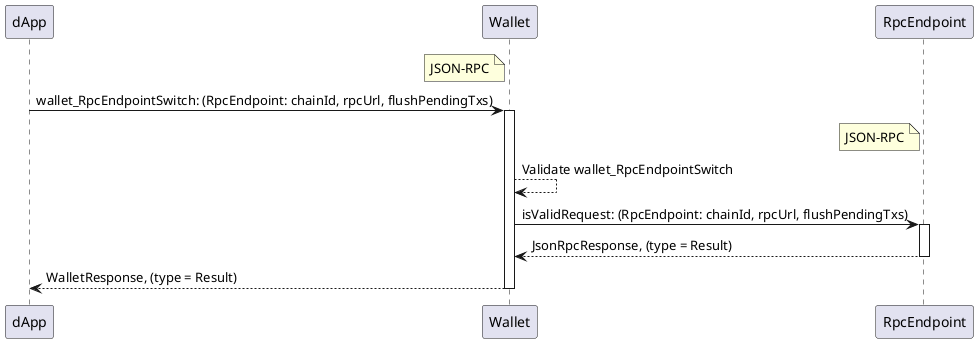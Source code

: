 
@startuml
participant dApp
participant Wallet
participant RpcEndpoint

note left of Wallet: JSON-RPC
dApp -> Wallet: wallet_RpcEndpointSwitch: (RpcEndpoint: chainId, rpcUrl, flushPendingTxs)
activate Wallet
note left of RpcEndpoint : JSON-RPC
Wallet ---> Wallet: Validate wallet_RpcEndpointSwitch

Wallet -> RpcEndpoint: isValidRequest: (RpcEndpoint: chainId, rpcUrl, flushPendingTxs)
activate RpcEndpoint
return JsonRpcResponse, (type = Result)
return WalletResponse, (type = Result)


@enduml

